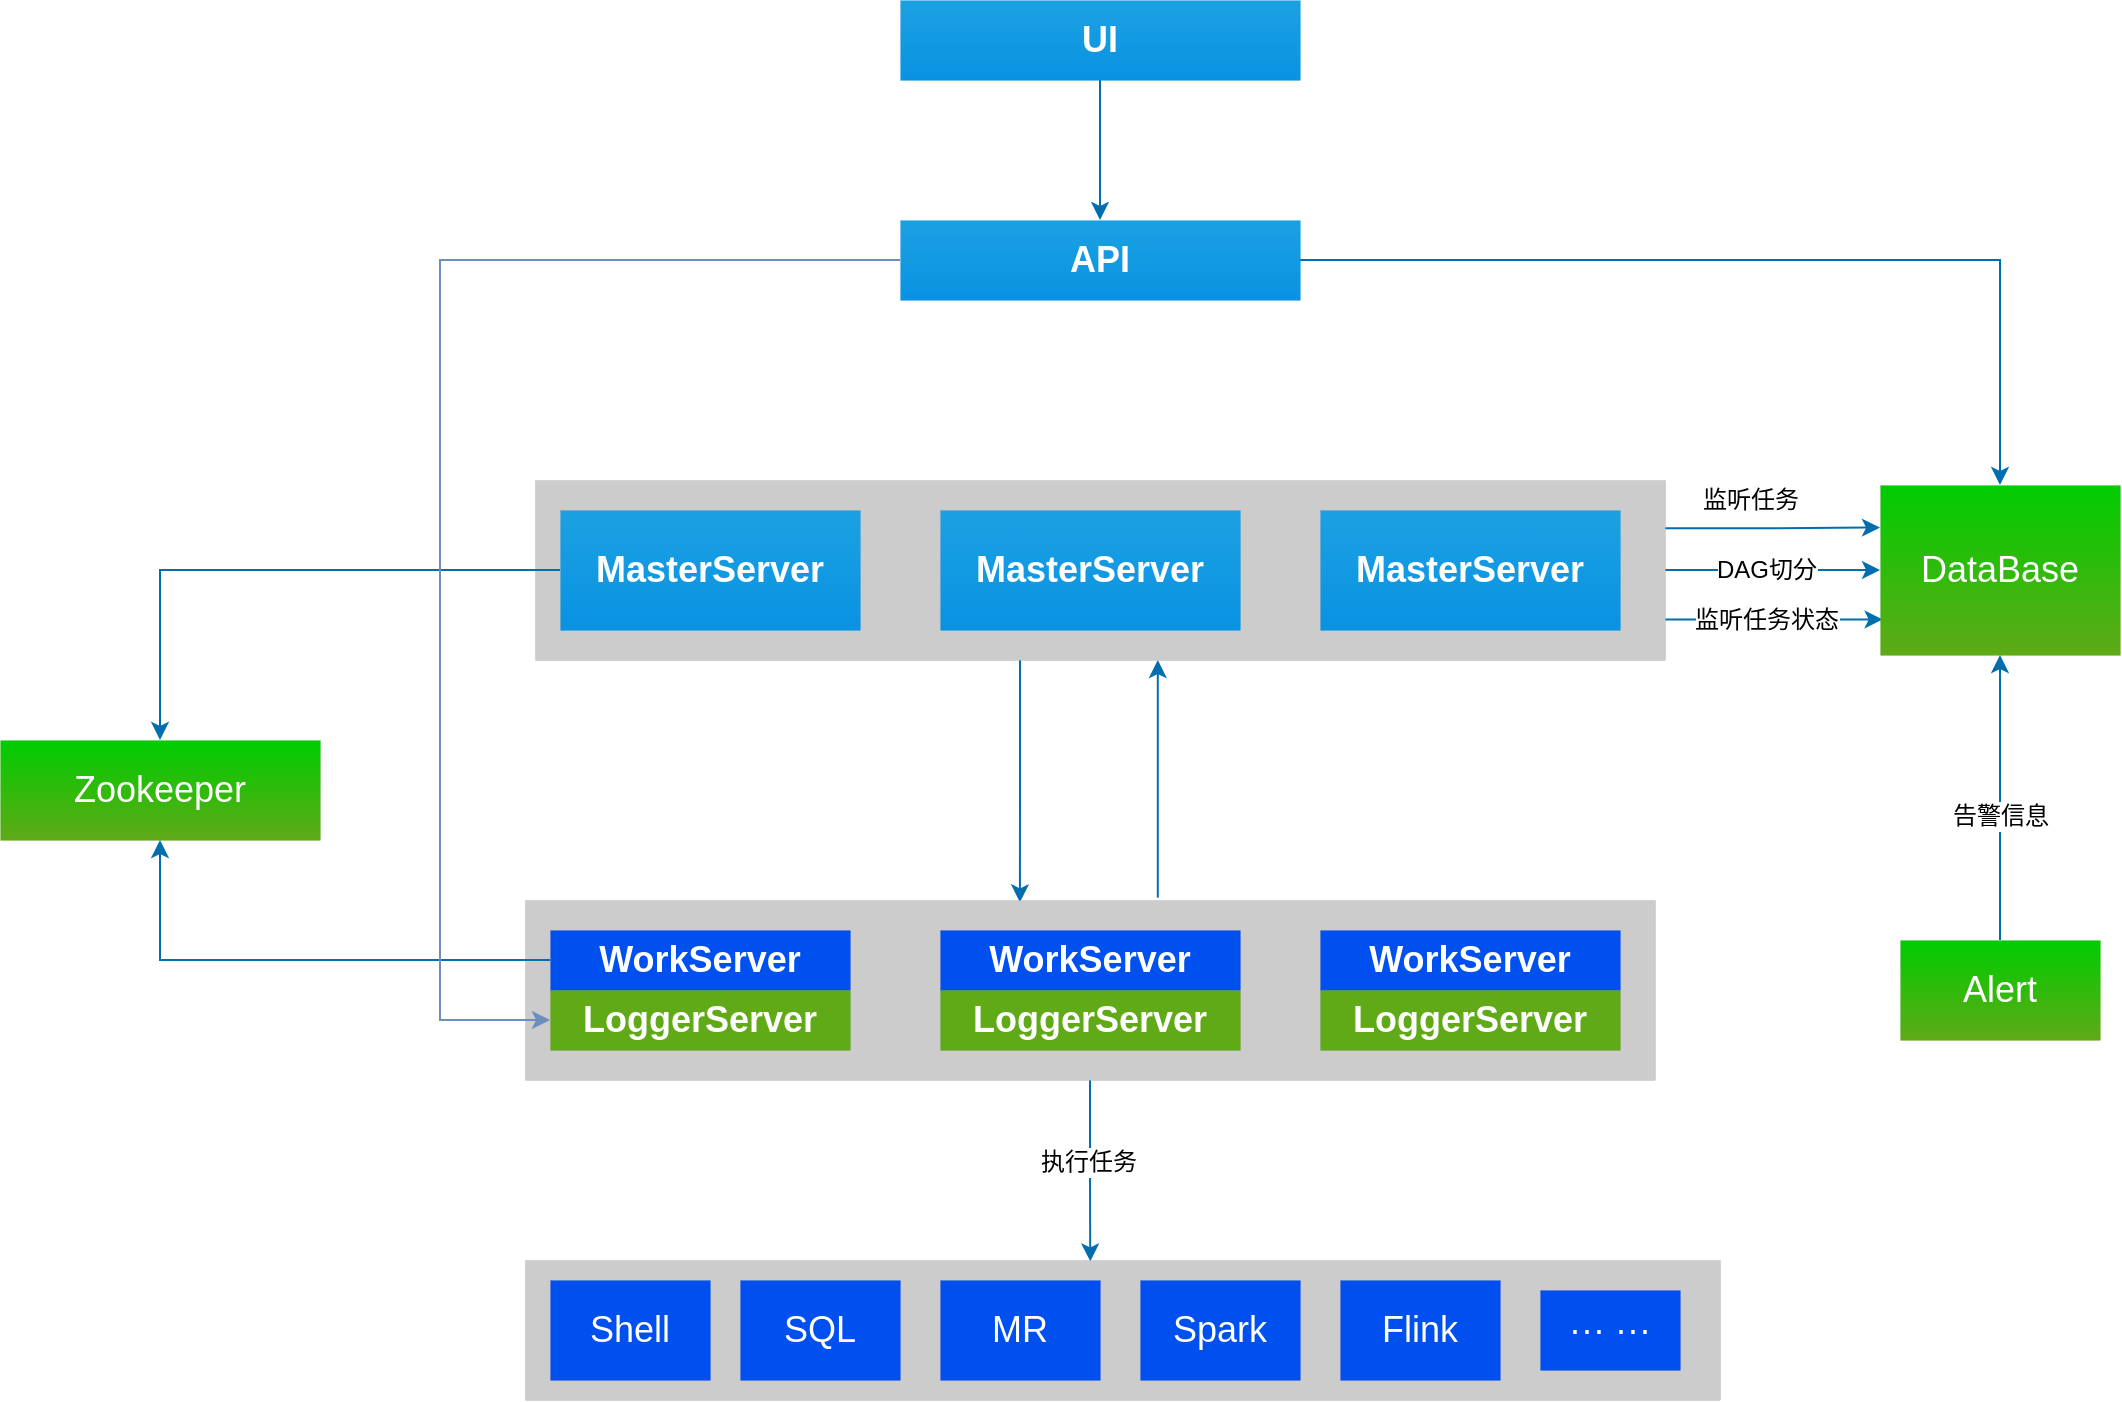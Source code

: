 <mxfile version="20.5.3" type="github">
  <diagram id="xljxgBAA948Y7_NDT7y9" name="第 1 页">
    <mxGraphModel dx="2946" dy="1713" grid="1" gridSize="10" guides="1" tooltips="1" connect="1" arrows="1" fold="1" page="1" pageScale="1" pageWidth="827" pageHeight="1169" math="0" shadow="0">
      <root>
        <mxCell id="0" />
        <mxCell id="1" parent="0" />
        <mxCell id="MCfXwNq7JkfHjDpAj2Ck-29" style="edgeStyle=orthogonalEdgeStyle;rounded=0;orthogonalLoop=1;jettySize=auto;html=1;entryX=0.5;entryY=0;entryDx=0;entryDy=0;fontSize=18;fillColor=#1ba1e2;strokeColor=#006EAF;strokeWidth=1;" edge="1" parent="1" source="MCfXwNq7JkfHjDpAj2Ck-2" target="MCfXwNq7JkfHjDpAj2Ck-27">
          <mxGeometry relative="1" as="geometry" />
        </mxCell>
        <mxCell id="MCfXwNq7JkfHjDpAj2Ck-2" value="API" style="rounded=0;whiteSpace=wrap;html=1;fillColor=#0992E2;strokeColor=#006EAF;strokeWidth=0;glass=0;shadow=0;sketch=0;fontColor=#ffffff;fontSize=18;fontStyle=1;gradientColor=#1BA1E2;gradientDirection=north;" vertex="1" parent="1">
          <mxGeometry x="770" y="330" width="200" height="40" as="geometry" />
        </mxCell>
        <mxCell id="MCfXwNq7JkfHjDpAj2Ck-35" style="edgeStyle=orthogonalEdgeStyle;rounded=0;orthogonalLoop=1;jettySize=auto;html=1;entryX=0;entryY=0.5;entryDx=0;entryDy=0;strokeWidth=1;fontSize=18;fillColor=#1ba1e2;strokeColor=#006EAF;" edge="1" parent="1" source="MCfXwNq7JkfHjDpAj2Ck-3" target="MCfXwNq7JkfHjDpAj2Ck-27">
          <mxGeometry relative="1" as="geometry" />
        </mxCell>
        <mxCell id="MCfXwNq7JkfHjDpAj2Ck-41" value="DAG切分" style="edgeLabel;html=1;align=center;verticalAlign=middle;resizable=0;points=[];fontSize=12;" vertex="1" connectable="0" parent="MCfXwNq7JkfHjDpAj2Ck-35">
          <mxGeometry x="-0.069" relative="1" as="geometry">
            <mxPoint as="offset" />
          </mxGeometry>
        </mxCell>
        <mxCell id="MCfXwNq7JkfHjDpAj2Ck-36" style="edgeStyle=orthogonalEdgeStyle;rounded=0;orthogonalLoop=1;jettySize=auto;html=1;entryX=0;entryY=0.25;entryDx=0;entryDy=0;strokeWidth=1;fontSize=14;exitX=1;exitY=0.268;exitDx=0;exitDy=0;fillColor=#1ba1e2;strokeColor=#006EAF;exitPerimeter=0;" edge="1" parent="1" source="MCfXwNq7JkfHjDpAj2Ck-3" target="MCfXwNq7JkfHjDpAj2Ck-27">
          <mxGeometry relative="1" as="geometry">
            <Array as="points" />
          </mxGeometry>
        </mxCell>
        <mxCell id="MCfXwNq7JkfHjDpAj2Ck-40" value="监听任务" style="edgeLabel;html=1;align=center;verticalAlign=middle;resizable=0;points=[];fontSize=12;" vertex="1" connectable="0" parent="MCfXwNq7JkfHjDpAj2Ck-36">
          <mxGeometry x="-0.221" y="1" relative="1" as="geometry">
            <mxPoint y="-13" as="offset" />
          </mxGeometry>
        </mxCell>
        <mxCell id="MCfXwNq7JkfHjDpAj2Ck-37" style="edgeStyle=orthogonalEdgeStyle;rounded=0;orthogonalLoop=1;jettySize=auto;html=1;entryX=0.011;entryY=0.791;entryDx=0;entryDy=0;entryPerimeter=0;strokeWidth=1;fontSize=18;fillColor=#1ba1e2;strokeColor=#006EAF;" edge="1" parent="1" source="MCfXwNq7JkfHjDpAj2Ck-3" target="MCfXwNq7JkfHjDpAj2Ck-27">
          <mxGeometry relative="1" as="geometry">
            <Array as="points">
              <mxPoint x="1206" y="530" />
            </Array>
          </mxGeometry>
        </mxCell>
        <mxCell id="MCfXwNq7JkfHjDpAj2Ck-42" value="监听任务状态" style="edgeLabel;html=1;align=center;verticalAlign=middle;resizable=0;points=[];fontSize=12;" vertex="1" connectable="0" parent="MCfXwNq7JkfHjDpAj2Ck-37">
          <mxGeometry x="-0.073" relative="1" as="geometry">
            <mxPoint as="offset" />
          </mxGeometry>
        </mxCell>
        <mxCell id="MCfXwNq7JkfHjDpAj2Ck-45" style="edgeStyle=orthogonalEdgeStyle;rounded=0;orthogonalLoop=1;jettySize=auto;html=1;entryX=0.438;entryY=0.013;entryDx=0;entryDy=0;entryPerimeter=0;strokeWidth=1;fontSize=12;fillColor=#1ba1e2;strokeColor=#006EAF;" edge="1" parent="1" source="MCfXwNq7JkfHjDpAj2Ck-3" target="MCfXwNq7JkfHjDpAj2Ck-9">
          <mxGeometry relative="1" as="geometry">
            <Array as="points">
              <mxPoint x="830" y="590" />
              <mxPoint x="830" y="590" />
            </Array>
          </mxGeometry>
        </mxCell>
        <mxCell id="MCfXwNq7JkfHjDpAj2Ck-46" style="edgeStyle=orthogonalEdgeStyle;rounded=0;orthogonalLoop=1;jettySize=auto;html=1;entryX=0.56;entryY=-0.013;entryDx=0;entryDy=0;strokeWidth=1;fontSize=12;entryPerimeter=0;startArrow=classic;startFill=1;endArrow=none;endFill=0;fillColor=#1ba1e2;strokeColor=#006EAF;" edge="1" parent="1" source="MCfXwNq7JkfHjDpAj2Ck-3" target="MCfXwNq7JkfHjDpAj2Ck-9">
          <mxGeometry relative="1" as="geometry">
            <Array as="points">
              <mxPoint x="899" y="610" />
            </Array>
          </mxGeometry>
        </mxCell>
        <mxCell id="MCfXwNq7JkfHjDpAj2Ck-3" value="" style="rounded=0;whiteSpace=wrap;html=1;shadow=0;glass=0;sketch=0;strokeWidth=0;fontSize=18;fillColor=#CCCCCC;strokeColor=#23445d;" vertex="1" parent="1">
          <mxGeometry x="587.5" y="460" width="565" height="90" as="geometry" />
        </mxCell>
        <mxCell id="MCfXwNq7JkfHjDpAj2Ck-26" style="edgeStyle=orthogonalEdgeStyle;rounded=0;orthogonalLoop=1;jettySize=auto;html=1;fontSize=18;fillColor=#1ba1e2;strokeColor=#006EAF;strokeWidth=1;" edge="1" parent="1" source="MCfXwNq7JkfHjDpAj2Ck-4" target="MCfXwNq7JkfHjDpAj2Ck-2">
          <mxGeometry relative="1" as="geometry" />
        </mxCell>
        <mxCell id="MCfXwNq7JkfHjDpAj2Ck-4" value="UI" style="rounded=0;whiteSpace=wrap;html=1;fillColor=#0992E2;strokeColor=#006EAF;strokeWidth=0;glass=0;shadow=0;sketch=0;fontColor=#ffffff;fontSize=18;fontStyle=1;gradientColor=#1BA1E2;gradientDirection=north;" vertex="1" parent="1">
          <mxGeometry x="770" y="220" width="200" height="40" as="geometry" />
        </mxCell>
        <mxCell id="MCfXwNq7JkfHjDpAj2Ck-31" style="edgeStyle=orthogonalEdgeStyle;rounded=0;orthogonalLoop=1;jettySize=auto;html=1;strokeWidth=1;fontSize=18;fillColor=#1ba1e2;strokeColor=#006EAF;" edge="1" parent="1" source="MCfXwNq7JkfHjDpAj2Ck-5" target="MCfXwNq7JkfHjDpAj2Ck-8">
          <mxGeometry relative="1" as="geometry" />
        </mxCell>
        <mxCell id="MCfXwNq7JkfHjDpAj2Ck-5" value="MasterServer" style="rounded=0;whiteSpace=wrap;html=1;fillColor=#0992E2;strokeColor=#006EAF;strokeWidth=0;glass=0;shadow=0;sketch=0;fontColor=#ffffff;fontSize=18;fontStyle=1;gradientColor=#1BA1E2;gradientDirection=north;" vertex="1" parent="1">
          <mxGeometry x="600" y="475" width="150" height="60" as="geometry" />
        </mxCell>
        <mxCell id="MCfXwNq7JkfHjDpAj2Ck-6" value="MasterServer" style="rounded=0;whiteSpace=wrap;html=1;fillColor=#0992E2;strokeColor=#006EAF;strokeWidth=0;glass=0;shadow=0;sketch=0;fontColor=#ffffff;fontSize=18;fontStyle=1;gradientColor=#1BA1E2;gradientDirection=north;" vertex="1" parent="1">
          <mxGeometry x="790" y="475" width="150" height="60" as="geometry" />
        </mxCell>
        <mxCell id="MCfXwNq7JkfHjDpAj2Ck-7" value="MasterServer" style="rounded=0;whiteSpace=wrap;html=1;fillColor=#0992E2;strokeColor=#006EAF;strokeWidth=0;glass=0;shadow=0;sketch=0;fontColor=#ffffff;fontSize=18;fontStyle=1;gradientColor=#1BA1E2;gradientDirection=north;" vertex="1" parent="1">
          <mxGeometry x="980" y="475" width="150" height="60" as="geometry" />
        </mxCell>
        <mxCell id="MCfXwNq7JkfHjDpAj2Ck-8" value="Zookeeper" style="rounded=0;whiteSpace=wrap;html=1;shadow=0;glass=0;sketch=0;strokeWidth=0;fontSize=18;fillColor=#60a917;gradientDirection=north;fontColor=#ffffff;strokeColor=#2D7600;gradientColor=#00CC00;" vertex="1" parent="1">
          <mxGeometry x="320" y="590" width="160" height="50" as="geometry" />
        </mxCell>
        <mxCell id="MCfXwNq7JkfHjDpAj2Ck-25" style="edgeStyle=orthogonalEdgeStyle;rounded=0;orthogonalLoop=1;jettySize=auto;html=1;entryX=0.473;entryY=0.01;entryDx=0;entryDy=0;entryPerimeter=0;fontSize=18;fillColor=#1ba1e2;strokeColor=#006EAF;" edge="1" parent="1" source="MCfXwNq7JkfHjDpAj2Ck-9" target="MCfXwNq7JkfHjDpAj2Ck-18">
          <mxGeometry relative="1" as="geometry" />
        </mxCell>
        <mxCell id="MCfXwNq7JkfHjDpAj2Ck-44" value="执行任务" style="edgeLabel;html=1;align=center;verticalAlign=middle;resizable=0;points=[];fontSize=12;" vertex="1" connectable="0" parent="MCfXwNq7JkfHjDpAj2Ck-25">
          <mxGeometry x="-0.099" y="-1" relative="1" as="geometry">
            <mxPoint as="offset" />
          </mxGeometry>
        </mxCell>
        <mxCell id="MCfXwNq7JkfHjDpAj2Ck-9" value="" style="rounded=0;whiteSpace=wrap;html=1;shadow=0;glass=0;sketch=0;strokeWidth=0;fontSize=18;fillColor=#CCCCCC;strokeColor=#23445d;" vertex="1" parent="1">
          <mxGeometry x="582.5" y="670" width="565" height="90" as="geometry" />
        </mxCell>
        <mxCell id="MCfXwNq7JkfHjDpAj2Ck-32" style="edgeStyle=orthogonalEdgeStyle;rounded=0;orthogonalLoop=1;jettySize=auto;html=1;entryX=0.5;entryY=1;entryDx=0;entryDy=0;strokeWidth=1;fontSize=18;fillColor=#1ba1e2;strokeColor=#006EAF;" edge="1" parent="1" source="MCfXwNq7JkfHjDpAj2Ck-10" target="MCfXwNq7JkfHjDpAj2Ck-8">
          <mxGeometry relative="1" as="geometry" />
        </mxCell>
        <mxCell id="MCfXwNq7JkfHjDpAj2Ck-10" value="WorkServer" style="rounded=0;whiteSpace=wrap;html=1;fillColor=#0050ef;strokeColor=#001DBC;strokeWidth=0;glass=0;shadow=0;sketch=0;fontColor=#ffffff;fontSize=18;fontStyle=1;gradientDirection=north;" vertex="1" parent="1">
          <mxGeometry x="595" y="685" width="150" height="30" as="geometry" />
        </mxCell>
        <mxCell id="MCfXwNq7JkfHjDpAj2Ck-13" value="LoggerServer" style="rounded=0;whiteSpace=wrap;html=1;fillColor=#60a917;strokeColor=#2D7600;strokeWidth=0;glass=0;shadow=0;sketch=0;fontColor=#ffffff;fontSize=18;fontStyle=1;gradientDirection=north;" vertex="1" parent="1">
          <mxGeometry x="595" y="715" width="150" height="30" as="geometry" />
        </mxCell>
        <mxCell id="MCfXwNq7JkfHjDpAj2Ck-14" value="WorkServer" style="rounded=0;whiteSpace=wrap;html=1;fillColor=#0050ef;strokeColor=#001DBC;strokeWidth=0;glass=0;shadow=0;sketch=0;fontColor=#ffffff;fontSize=18;fontStyle=1;gradientDirection=north;" vertex="1" parent="1">
          <mxGeometry x="980" y="685" width="150" height="30" as="geometry" />
        </mxCell>
        <mxCell id="MCfXwNq7JkfHjDpAj2Ck-15" value="LoggerServer" style="rounded=0;whiteSpace=wrap;html=1;fillColor=#60a917;strokeColor=#2D7600;strokeWidth=0;glass=0;shadow=0;sketch=0;fontColor=#ffffff;fontSize=18;fontStyle=1;gradientDirection=north;" vertex="1" parent="1">
          <mxGeometry x="980" y="715" width="150" height="30" as="geometry" />
        </mxCell>
        <mxCell id="MCfXwNq7JkfHjDpAj2Ck-16" value="WorkServer" style="rounded=0;whiteSpace=wrap;html=1;fillColor=#0050ef;strokeColor=#001DBC;strokeWidth=0;glass=0;shadow=0;sketch=0;fontColor=#ffffff;fontSize=18;fontStyle=1;gradientDirection=north;" vertex="1" parent="1">
          <mxGeometry x="790" y="685" width="150" height="30" as="geometry" />
        </mxCell>
        <mxCell id="MCfXwNq7JkfHjDpAj2Ck-17" value="LoggerServer" style="rounded=0;whiteSpace=wrap;html=1;fillColor=#60a917;strokeColor=#2D7600;strokeWidth=0;glass=0;shadow=0;sketch=0;fontColor=#ffffff;fontSize=18;fontStyle=1;gradientDirection=north;" vertex="1" parent="1">
          <mxGeometry x="790" y="715" width="150" height="30" as="geometry" />
        </mxCell>
        <mxCell id="MCfXwNq7JkfHjDpAj2Ck-18" value="" style="rounded=0;whiteSpace=wrap;html=1;shadow=0;glass=0;sketch=0;strokeWidth=0;fontSize=18;fillColor=#CCCCCC;strokeColor=#23445d;" vertex="1" parent="1">
          <mxGeometry x="582.5" y="850" width="597.5" height="70" as="geometry" />
        </mxCell>
        <mxCell id="MCfXwNq7JkfHjDpAj2Ck-19" value="Shell" style="rounded=0;whiteSpace=wrap;html=1;shadow=0;glass=0;sketch=0;strokeWidth=0;fontSize=18;fillColor=#0050ef;gradientDirection=north;fontColor=#ffffff;strokeColor=#001DBC;" vertex="1" parent="1">
          <mxGeometry x="595" y="860" width="80" height="50" as="geometry" />
        </mxCell>
        <mxCell id="MCfXwNq7JkfHjDpAj2Ck-20" value="SQL" style="rounded=0;whiteSpace=wrap;html=1;shadow=0;glass=0;sketch=0;strokeWidth=0;fontSize=18;fillColor=#0050ef;gradientDirection=north;fontColor=#ffffff;strokeColor=#001DBC;" vertex="1" parent="1">
          <mxGeometry x="690" y="860" width="80" height="50" as="geometry" />
        </mxCell>
        <mxCell id="MCfXwNq7JkfHjDpAj2Ck-21" value="MR" style="rounded=0;whiteSpace=wrap;html=1;shadow=0;glass=0;sketch=0;strokeWidth=0;fontSize=18;fillColor=#0050ef;gradientDirection=north;fontColor=#ffffff;strokeColor=#001DBC;" vertex="1" parent="1">
          <mxGeometry x="790" y="860" width="80" height="50" as="geometry" />
        </mxCell>
        <mxCell id="MCfXwNq7JkfHjDpAj2Ck-22" value="Spark" style="rounded=0;whiteSpace=wrap;html=1;shadow=0;glass=0;sketch=0;strokeWidth=0;fontSize=18;fillColor=#0050ef;gradientDirection=north;fontColor=#ffffff;strokeColor=#001DBC;" vertex="1" parent="1">
          <mxGeometry x="890" y="860" width="80" height="50" as="geometry" />
        </mxCell>
        <mxCell id="MCfXwNq7JkfHjDpAj2Ck-23" value="Flink" style="rounded=0;whiteSpace=wrap;html=1;shadow=0;glass=0;sketch=0;strokeWidth=0;fontSize=18;fillColor=#0050ef;gradientDirection=north;fontColor=#ffffff;strokeColor=#001DBC;" vertex="1" parent="1">
          <mxGeometry x="990" y="860" width="80" height="50" as="geometry" />
        </mxCell>
        <mxCell id="MCfXwNq7JkfHjDpAj2Ck-24" value="··· ···" style="rounded=0;whiteSpace=wrap;html=1;shadow=0;glass=0;sketch=0;strokeWidth=0;fontSize=18;fillColor=#0050ef;gradientDirection=north;fontColor=#ffffff;strokeColor=#001DBC;" vertex="1" parent="1">
          <mxGeometry x="1090" y="865" width="70" height="40" as="geometry" />
        </mxCell>
        <mxCell id="MCfXwNq7JkfHjDpAj2Ck-27" value="DataBase" style="rounded=0;whiteSpace=wrap;html=1;shadow=0;glass=0;sketch=0;strokeWidth=0;fontSize=18;fillColor=#60a917;gradientDirection=north;fontColor=#ffffff;strokeColor=#2D7600;gradientColor=#00CC00;" vertex="1" parent="1">
          <mxGeometry x="1260" y="462.5" width="120" height="85" as="geometry" />
        </mxCell>
        <mxCell id="MCfXwNq7JkfHjDpAj2Ck-30" style="edgeStyle=orthogonalEdgeStyle;rounded=0;orthogonalLoop=1;jettySize=auto;html=1;entryX=0.5;entryY=1;entryDx=0;entryDy=0;strokeWidth=1;fontSize=18;fillColor=#1ba1e2;strokeColor=#006EAF;" edge="1" parent="1" source="MCfXwNq7JkfHjDpAj2Ck-28" target="MCfXwNq7JkfHjDpAj2Ck-27">
          <mxGeometry relative="1" as="geometry" />
        </mxCell>
        <mxCell id="MCfXwNq7JkfHjDpAj2Ck-43" value="告警信息" style="edgeLabel;html=1;align=center;verticalAlign=middle;resizable=0;points=[];fontSize=12;" vertex="1" connectable="0" parent="MCfXwNq7JkfHjDpAj2Ck-30">
          <mxGeometry x="-0.126" relative="1" as="geometry">
            <mxPoint as="offset" />
          </mxGeometry>
        </mxCell>
        <mxCell id="MCfXwNq7JkfHjDpAj2Ck-28" value="Alert" style="rounded=0;whiteSpace=wrap;html=1;shadow=0;glass=0;sketch=0;strokeWidth=0;fontSize=18;fillColor=#60a917;gradientDirection=north;fontColor=#ffffff;strokeColor=#2D7600;gradientColor=#00CC00;" vertex="1" parent="1">
          <mxGeometry x="1270" y="690" width="100" height="50" as="geometry" />
        </mxCell>
        <mxCell id="MCfXwNq7JkfHjDpAj2Ck-33" style="edgeStyle=orthogonalEdgeStyle;rounded=0;orthogonalLoop=1;jettySize=auto;html=1;entryX=0;entryY=0.5;entryDx=0;entryDy=0;strokeWidth=1;fontSize=18;fillColor=#dae8fc;strokeColor=#6c8ebf;" edge="1" parent="1" source="MCfXwNq7JkfHjDpAj2Ck-2" target="MCfXwNq7JkfHjDpAj2Ck-13">
          <mxGeometry relative="1" as="geometry">
            <Array as="points">
              <mxPoint x="540" y="350" />
              <mxPoint x="540" y="730" />
            </Array>
          </mxGeometry>
        </mxCell>
      </root>
    </mxGraphModel>
  </diagram>
</mxfile>
